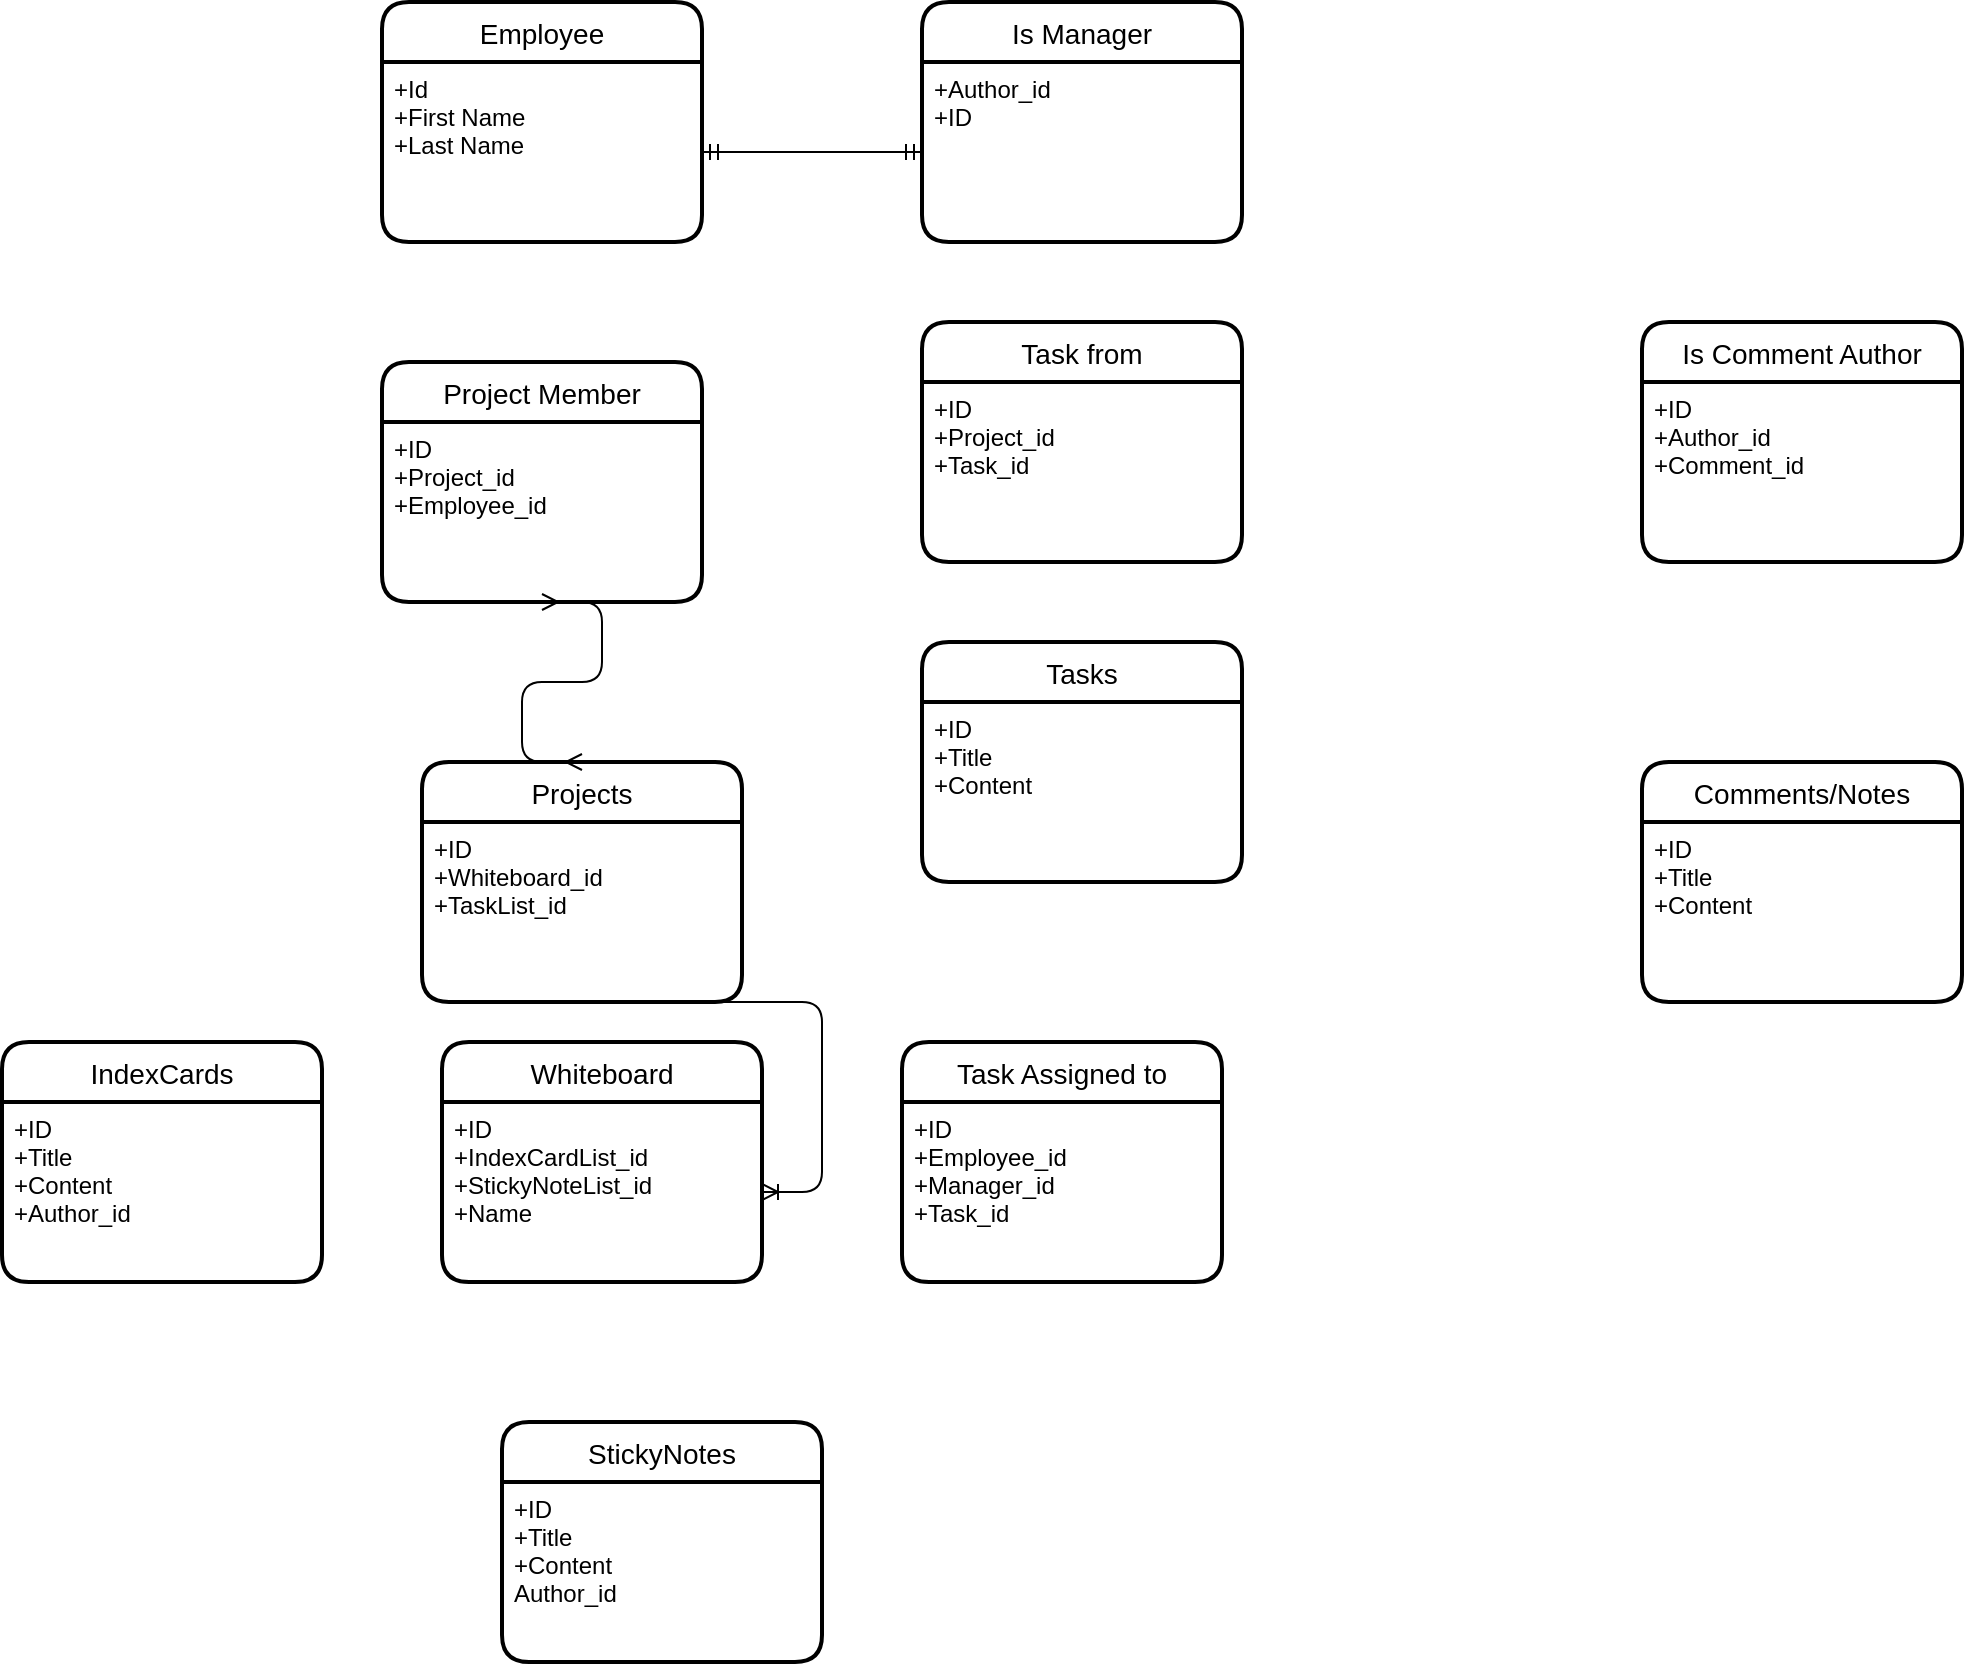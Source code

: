 <mxfile version="14.6.13" type="github">
  <diagram id="R2lEEEUBdFMjLlhIrx00" name="Page-1">
    <mxGraphModel dx="1185" dy="635" grid="1" gridSize="10" guides="1" tooltips="1" connect="1" arrows="1" fold="1" page="1" pageScale="1" pageWidth="3300" pageHeight="4681" math="0" shadow="0" extFonts="Permanent Marker^https://fonts.googleapis.com/css?family=Permanent+Marker">
      <root>
        <mxCell id="0" />
        <mxCell id="1" parent="0" />
        <mxCell id="OpBFA18Ic4V4CZMrF-h3-1" value="Projects" style="swimlane;childLayout=stackLayout;horizontal=1;startSize=30;horizontalStack=0;rounded=1;fontSize=14;fontStyle=0;strokeWidth=2;resizeParent=0;resizeLast=1;shadow=0;dashed=0;align=center;" parent="1" vertex="1">
          <mxGeometry x="280" y="620" width="160" height="120" as="geometry" />
        </mxCell>
        <mxCell id="OpBFA18Ic4V4CZMrF-h3-2" value="+ID&#xa;+Whiteboard_id&#xa;+TaskList_id" style="align=left;strokeColor=none;fillColor=none;spacingLeft=4;fontSize=12;verticalAlign=top;resizable=0;rotatable=0;part=1;" parent="OpBFA18Ic4V4CZMrF-h3-1" vertex="1">
          <mxGeometry y="30" width="160" height="90" as="geometry" />
        </mxCell>
        <mxCell id="OpBFA18Ic4V4CZMrF-h3-3" value="Whiteboard" style="swimlane;childLayout=stackLayout;horizontal=1;startSize=30;horizontalStack=0;rounded=1;fontSize=14;fontStyle=0;strokeWidth=2;resizeParent=0;resizeLast=1;shadow=0;dashed=0;align=center;" parent="1" vertex="1">
          <mxGeometry x="290" y="760" width="160" height="120" as="geometry" />
        </mxCell>
        <mxCell id="OpBFA18Ic4V4CZMrF-h3-4" value="+ID&#xa;+IndexCardList_id&#xa;+StickyNoteList_id&#xa;+Name" style="align=left;strokeColor=none;fillColor=none;spacingLeft=4;fontSize=12;verticalAlign=top;resizable=0;rotatable=0;part=1;" parent="OpBFA18Ic4V4CZMrF-h3-3" vertex="1">
          <mxGeometry y="30" width="160" height="90" as="geometry" />
        </mxCell>
        <mxCell id="OpBFA18Ic4V4CZMrF-h3-5" value="StickyNotes" style="swimlane;childLayout=stackLayout;horizontal=1;startSize=30;horizontalStack=0;rounded=1;fontSize=14;fontStyle=0;strokeWidth=2;resizeParent=0;resizeLast=1;shadow=0;dashed=0;align=center;" parent="1" vertex="1">
          <mxGeometry x="320" y="950" width="160" height="120" as="geometry" />
        </mxCell>
        <mxCell id="OpBFA18Ic4V4CZMrF-h3-6" value="+ID&#xa;+Title&#xa;+Content&#xa;Author_id" style="align=left;strokeColor=none;fillColor=none;spacingLeft=4;fontSize=12;verticalAlign=top;resizable=0;rotatable=0;part=1;" parent="OpBFA18Ic4V4CZMrF-h3-5" vertex="1">
          <mxGeometry y="30" width="160" height="90" as="geometry" />
        </mxCell>
        <mxCell id="OpBFA18Ic4V4CZMrF-h3-7" value="IndexCards" style="swimlane;childLayout=stackLayout;horizontal=1;startSize=30;horizontalStack=0;rounded=1;fontSize=14;fontStyle=0;strokeWidth=2;resizeParent=0;resizeLast=1;shadow=0;dashed=0;align=center;" parent="1" vertex="1">
          <mxGeometry x="70" y="760" width="160" height="120" as="geometry" />
        </mxCell>
        <mxCell id="OpBFA18Ic4V4CZMrF-h3-8" value="+ID&#xa;+Title&#xa;+Content&#xa;+Author_id" style="align=left;strokeColor=none;fillColor=none;spacingLeft=4;fontSize=12;verticalAlign=top;resizable=0;rotatable=0;part=1;" parent="OpBFA18Ic4V4CZMrF-h3-7" vertex="1">
          <mxGeometry y="30" width="160" height="90" as="geometry" />
        </mxCell>
        <mxCell id="OpBFA18Ic4V4CZMrF-h3-9" value="Employee" style="swimlane;childLayout=stackLayout;horizontal=1;startSize=30;horizontalStack=0;rounded=1;fontSize=14;fontStyle=0;strokeWidth=2;resizeParent=0;resizeLast=1;shadow=0;dashed=0;align=center;" parent="1" vertex="1">
          <mxGeometry x="260" y="240" width="160" height="120" as="geometry" />
        </mxCell>
        <mxCell id="OpBFA18Ic4V4CZMrF-h3-10" value="+Id&#xa;+First Name&#xa;+Last Name" style="align=left;strokeColor=none;fillColor=none;spacingLeft=4;fontSize=12;verticalAlign=top;resizable=0;rotatable=0;part=1;" parent="OpBFA18Ic4V4CZMrF-h3-9" vertex="1">
          <mxGeometry y="30" width="160" height="90" as="geometry" />
        </mxCell>
        <mxCell id="OpBFA18Ic4V4CZMrF-h3-11" value="Is Manager" style="swimlane;childLayout=stackLayout;horizontal=1;startSize=30;horizontalStack=0;rounded=1;fontSize=14;fontStyle=0;strokeWidth=2;resizeParent=0;resizeLast=1;shadow=0;dashed=0;align=center;" parent="1" vertex="1">
          <mxGeometry x="530" y="240" width="160" height="120" as="geometry" />
        </mxCell>
        <mxCell id="OpBFA18Ic4V4CZMrF-h3-12" value="+Author_id&#xa;+ID&#xa;" style="align=left;strokeColor=none;fillColor=none;spacingLeft=4;fontSize=12;verticalAlign=top;resizable=0;rotatable=0;part=1;" parent="OpBFA18Ic4V4CZMrF-h3-11" vertex="1">
          <mxGeometry y="30" width="160" height="90" as="geometry" />
        </mxCell>
        <mxCell id="OpBFA18Ic4V4CZMrF-h3-14" value="Tasks" style="swimlane;childLayout=stackLayout;horizontal=1;startSize=30;horizontalStack=0;rounded=1;fontSize=14;fontStyle=0;strokeWidth=2;resizeParent=0;resizeLast=1;shadow=0;dashed=0;align=center;" parent="1" vertex="1">
          <mxGeometry x="530" y="560" width="160" height="120" as="geometry" />
        </mxCell>
        <mxCell id="OpBFA18Ic4V4CZMrF-h3-15" value="+ID&#xa;+Title&#xa;+Content&#xa;" style="align=left;strokeColor=none;fillColor=none;spacingLeft=4;fontSize=12;verticalAlign=top;resizable=0;rotatable=0;part=1;" parent="OpBFA18Ic4V4CZMrF-h3-14" vertex="1">
          <mxGeometry y="30" width="160" height="90" as="geometry" />
        </mxCell>
        <mxCell id="OpBFA18Ic4V4CZMrF-h3-16" value="Comments/Notes" style="swimlane;childLayout=stackLayout;horizontal=1;startSize=30;horizontalStack=0;rounded=1;fontSize=14;fontStyle=0;strokeWidth=2;resizeParent=0;resizeLast=1;shadow=0;dashed=0;align=center;" parent="1" vertex="1">
          <mxGeometry x="890" y="620" width="160" height="120" as="geometry" />
        </mxCell>
        <mxCell id="OpBFA18Ic4V4CZMrF-h3-17" value="+ID&#xa;+Title&#xa;+Content&#xa;" style="align=left;strokeColor=none;fillColor=none;spacingLeft=4;fontSize=12;verticalAlign=top;resizable=0;rotatable=0;part=1;" parent="OpBFA18Ic4V4CZMrF-h3-16" vertex="1">
          <mxGeometry y="30" width="160" height="90" as="geometry" />
        </mxCell>
        <mxCell id="OpBFA18Ic4V4CZMrF-h3-18" value="Project Member" style="swimlane;childLayout=stackLayout;horizontal=1;startSize=30;horizontalStack=0;rounded=1;fontSize=14;fontStyle=0;strokeWidth=2;resizeParent=0;resizeLast=1;shadow=0;dashed=0;align=center;" parent="1" vertex="1">
          <mxGeometry x="260" y="420" width="160" height="120" as="geometry" />
        </mxCell>
        <mxCell id="OpBFA18Ic4V4CZMrF-h3-19" value="+ID&#xa;+Project_id&#xa;+Employee_id&#xa;" style="align=left;strokeColor=none;fillColor=none;spacingLeft=4;fontSize=12;verticalAlign=top;resizable=0;rotatable=0;part=1;" parent="OpBFA18Ic4V4CZMrF-h3-18" vertex="1">
          <mxGeometry y="30" width="160" height="90" as="geometry" />
        </mxCell>
        <mxCell id="OpBFA18Ic4V4CZMrF-h3-20" value="Is Comment Author" style="swimlane;childLayout=stackLayout;horizontal=1;startSize=30;horizontalStack=0;rounded=1;fontSize=14;fontStyle=0;strokeWidth=2;resizeParent=0;resizeLast=1;shadow=0;dashed=0;align=center;" parent="1" vertex="1">
          <mxGeometry x="890" y="400" width="160" height="120" as="geometry" />
        </mxCell>
        <mxCell id="OpBFA18Ic4V4CZMrF-h3-21" value="+ID&#xa;+Author_id&#xa;+Comment_id" style="align=left;strokeColor=none;fillColor=none;spacingLeft=4;fontSize=12;verticalAlign=top;resizable=0;rotatable=0;part=1;" parent="OpBFA18Ic4V4CZMrF-h3-20" vertex="1">
          <mxGeometry y="30" width="160" height="90" as="geometry" />
        </mxCell>
        <mxCell id="OpBFA18Ic4V4CZMrF-h3-27" value="Task from" style="swimlane;childLayout=stackLayout;horizontal=1;startSize=30;horizontalStack=0;rounded=1;fontSize=14;fontStyle=0;strokeWidth=2;resizeParent=0;resizeLast=1;shadow=0;dashed=0;align=center;" parent="1" vertex="1">
          <mxGeometry x="530" y="400" width="160" height="120" as="geometry" />
        </mxCell>
        <mxCell id="OpBFA18Ic4V4CZMrF-h3-28" value="+ID&#xa;+Project_id&#xa;+Task_id" style="align=left;strokeColor=none;fillColor=none;spacingLeft=4;fontSize=12;verticalAlign=top;resizable=0;rotatable=0;part=1;" parent="OpBFA18Ic4V4CZMrF-h3-27" vertex="1">
          <mxGeometry y="30" width="160" height="90" as="geometry" />
        </mxCell>
        <mxCell id="OpBFA18Ic4V4CZMrF-h3-29" value="Task Assigned to" style="swimlane;childLayout=stackLayout;horizontal=1;startSize=30;horizontalStack=0;rounded=1;fontSize=14;fontStyle=0;strokeWidth=2;resizeParent=0;resizeLast=1;shadow=0;dashed=0;align=center;" parent="1" vertex="1">
          <mxGeometry x="520" y="760" width="160" height="120" as="geometry" />
        </mxCell>
        <mxCell id="OpBFA18Ic4V4CZMrF-h3-30" value="+ID&#xa;+Employee_id&#xa;+Manager_id&#xa;+Task_id" style="align=left;strokeColor=none;fillColor=none;spacingLeft=4;fontSize=12;verticalAlign=top;resizable=0;rotatable=0;part=1;" parent="OpBFA18Ic4V4CZMrF-h3-29" vertex="1">
          <mxGeometry y="30" width="160" height="90" as="geometry" />
        </mxCell>
        <mxCell id="gRwNsp0DuQkm6THSXlZN-3" value="" style="edgeStyle=entityRelationEdgeStyle;fontSize=12;html=1;endArrow=ERmandOne;startArrow=ERmandOne;exitX=1;exitY=0.5;exitDx=0;exitDy=0;entryX=0;entryY=0.5;entryDx=0;entryDy=0;" edge="1" parent="1" source="OpBFA18Ic4V4CZMrF-h3-10" target="OpBFA18Ic4V4CZMrF-h3-12">
          <mxGeometry width="100" height="100" relative="1" as="geometry">
            <mxPoint x="480" y="510" as="sourcePoint" />
            <mxPoint x="580" y="410" as="targetPoint" />
          </mxGeometry>
        </mxCell>
        <mxCell id="gRwNsp0DuQkm6THSXlZN-4" value="" style="edgeStyle=entityRelationEdgeStyle;fontSize=12;html=1;endArrow=ERmany;startArrow=ERmany;entryX=0.5;entryY=1;entryDx=0;entryDy=0;exitX=0.5;exitY=0;exitDx=0;exitDy=0;" edge="1" parent="1" source="OpBFA18Ic4V4CZMrF-h3-1" target="OpBFA18Ic4V4CZMrF-h3-19">
          <mxGeometry width="100" height="100" relative="1" as="geometry">
            <mxPoint x="480" y="590" as="sourcePoint" />
            <mxPoint x="580" y="490" as="targetPoint" />
          </mxGeometry>
        </mxCell>
        <mxCell id="gRwNsp0DuQkm6THSXlZN-5" value="" style="edgeStyle=entityRelationEdgeStyle;fontSize=12;html=1;endArrow=ERoneToMany;exitX=0.5;exitY=1;exitDx=0;exitDy=0;" edge="1" parent="1" source="OpBFA18Ic4V4CZMrF-h3-2" target="OpBFA18Ic4V4CZMrF-h3-4">
          <mxGeometry width="100" height="100" relative="1" as="geometry">
            <mxPoint x="480" y="760" as="sourcePoint" />
            <mxPoint x="580" y="660" as="targetPoint" />
          </mxGeometry>
        </mxCell>
      </root>
    </mxGraphModel>
  </diagram>
</mxfile>
